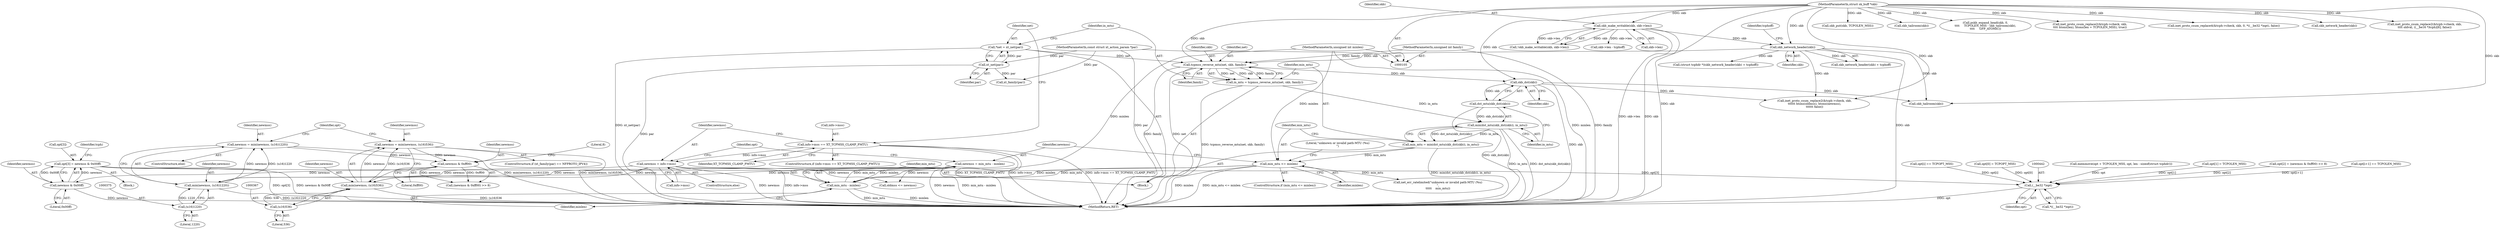 digraph "0_linux_2638fd0f92d4397884fd991d8f4925cb3f081901@array" {
"1000426" [label="(Call,opt[3] = newmss & 0x00ff)"];
"1000430" [label="(Call,newmss & 0x00ff)"];
"1000422" [label="(Call,newmss & 0xff00)"];
"1000370" [label="(Call,newmss = min(newmss, (u16)1220))"];
"1000372" [label="(Call,min(newmss, (u16)1220))"];
"1000220" [label="(Call,newmss = min_mtu - minlen)"];
"1000222" [label="(Call,min_mtu - minlen)"];
"1000210" [label="(Call,min_mtu <= minlen)"];
"1000202" [label="(Call,min_mtu = min(dst_mtu(skb_dst(skb)), in_mtu))"];
"1000204" [label="(Call,min(dst_mtu(skb_dst(skb)), in_mtu))"];
"1000205" [label="(Call,dst_mtu(skb_dst(skb)))"];
"1000206" [label="(Call,skb_dst(skb))"];
"1000197" [label="(Call,tcpmss_reverse_mtu(net, skb, family))"];
"1000190" [label="(Call,*net = xt_net(par))"];
"1000192" [label="(Call,xt_net(par))"];
"1000107" [label="(MethodParameterIn,const struct xt_action_param *par)"];
"1000165" [label="(Call,skb_network_header(skb))"];
"1000135" [label="(Call,skb_make_writable(skb, skb->len))"];
"1000106" [label="(MethodParameterIn,struct sk_buff *skb)"];
"1000108" [label="(MethodParameterIn,unsigned int family)"];
"1000195" [label="(Call,in_mtu = tcpmss_reverse_mtu(net, skb, family))"];
"1000110" [label="(MethodParameterIn,unsigned int minlen)"];
"1000226" [label="(Call,newmss = info->mss)"];
"1000183" [label="(Call,info->mss == XT_TCPMSS_CLAMP_PMTU)"];
"1000374" [label="(Call,(u16)1220)"];
"1000362" [label="(Call,newmss = min(newmss, (u16)536))"];
"1000364" [label="(Call,min(newmss, (u16)536))"];
"1000366" [label="(Call,(u16)536)"];
"1000441" [label="(Call,(__be32 *)opt)"];
"1000363" [label="(Identifier,newmss)"];
"1000374" [label="(Call,(u16)1220)"];
"1000354" [label="(Call,skb_put(skb, TCPOLEN_MSS))"];
"1000371" [label="(Identifier,newmss)"];
"1000184" [label="(Call,info->mss)"];
"1000359" [label="(Call,xt_family(par))"];
"1000370" [label="(Call,newmss = min(newmss, (u16)1220))"];
"1000107" [label="(MethodParameterIn,const struct xt_action_param *par)"];
"1000232" [label="(Identifier,opt)"];
"1000222" [label="(Call,min_mtu - minlen)"];
"1000191" [label="(Identifier,net)"];
"1000422" [label="(Call,newmss & 0xff00)"];
"1000206" [label="(Call,skb_dst(skb))"];
"1000373" [label="(Identifier,newmss)"];
"1000199" [label="(Identifier,skb)"];
"1000202" [label="(Call,min_mtu = min(dst_mtu(skb_dst(skb)), in_mtu))"];
"1000214" [label="(Call,net_err_ratelimited(\"unknown or invalid path-MTU (%u)\n\",\n\t\t\t\t\t    min_mtu))"];
"1000340" [label="(Call,skb_tailroom(skb))"];
"1000309" [label="(Call,inet_proto_csum_replace2(&tcph->check, skb,\n\t\t\t\t\t\t htons(oldmss), htons(newmss),\n\t\t\t\t\t\t false))"];
"1000135" [label="(Call,skb_make_writable(skb, skb->len))"];
"1000209" [label="(ControlStructure,if (min_mtu <= minlen))"];
"1000357" [label="(ControlStructure,if (xt_family(par) == NFPROTO_IPV4))"];
"1000145" [label="(Call,skb->len - tcphoff)"];
"1000167" [label="(Identifier,tcphoff)"];
"1000425" [label="(Literal,8)"];
"1000215" [label="(Literal,\"unknown or invalid path-MTU (%u)\n\")"];
"1000196" [label="(Identifier,in_mtu)"];
"1000192" [label="(Call,xt_net(par))"];
"1000421" [label="(Call,(newmss & 0xff00) >> 8)"];
"1000195" [label="(Call,in_mtu = tcpmss_reverse_mtu(net, skb, family))"];
"1000198" [label="(Identifier,net)"];
"1000137" [label="(Call,skb->len)"];
"1000330" [label="(Call,skb_tailroom(skb))"];
"1000441" [label="(Call,(__be32 *)opt)"];
"1000362" [label="(Call,newmss = min(newmss, (u16)536))"];
"1000385" [label="(Call,memmove(opt + TCPOLEN_MSS, opt, len - sizeof(struct tcphdr)))"];
"1000164" [label="(Call,skb_network_header(skb) + tcphoff)"];
"1000335" [label="(Call,pskb_expand_head(skb, 0,\n\t\t\t\t     TCPOLEN_MSS - skb_tailroom(skb),\n\t\t\t\t     GFP_ATOMIC))"];
"1000412" [label="(Call,opt[1] = TCPOLEN_MSS)"];
"1000197" [label="(Call,tcpmss_reverse_mtu(net, skb, family))"];
"1000443" [label="(Identifier,opt)"];
"1000188" [label="(Block,)"];
"1000394" [label="(Call,inet_proto_csum_replace2(&tcph->check, skb,\n\t\t\t\t htons(len), htons(len + TCPOLEN_MSS), true))"];
"1000424" [label="(Literal,0xff00)"];
"1000187" [label="(Identifier,XT_TCPMSS_CLAMP_PMTU)"];
"1000204" [label="(Call,min(dst_mtu(skb_dst(skb)), in_mtu))"];
"1000372" [label="(Call,min(newmss, (u16)1220))"];
"1000162" [label="(Call,(struct tcphdr *)(skb_network_header(skb) + tcphoff))"];
"1000436" [label="(Identifier,tcph)"];
"1000165" [label="(Call,skb_network_header(skb))"];
"1000417" [label="(Call,opt[2] = (newmss & 0xff00) >> 8)"];
"1000226" [label="(Call,newmss = info->mss)"];
"1000212" [label="(Identifier,minlen)"];
"1000369" [label="(ControlStructure,else)"];
"1000433" [label="(Call,inet_proto_csum_replace4(&tcph->check, skb, 0, *((__be32 *)opt), false))"];
"1000368" [label="(Literal,536)"];
"1000208" [label="(Identifier,in_mtu)"];
"1000224" [label="(Identifier,minlen)"];
"1000228" [label="(Call,info->mss)"];
"1000225" [label="(ControlStructure,else)"];
"1000351" [label="(Call,skb_network_header(skb))"];
"1000183" [label="(Call,info->mss == XT_TCPMSS_CLAMP_PMTU)"];
"1000474" [label="(MethodReturn,RET)"];
"1000207" [label="(Identifier,skb)"];
"1000423" [label="(Identifier,newmss)"];
"1000378" [label="(Identifier,opt)"];
"1000110" [label="(MethodParameterIn,unsigned int minlen)"];
"1000190" [label="(Call,*net = xt_net(par))"];
"1000106" [label="(MethodParameterIn,struct sk_buff *skb)"];
"1000431" [label="(Identifier,newmss)"];
"1000134" [label="(Call,!skb_make_writable(skb, skb->len))"];
"1000166" [label="(Identifier,skb)"];
"1000221" [label="(Identifier,newmss)"];
"1000193" [label="(Identifier,par)"];
"1000220" [label="(Call,newmss = min_mtu - minlen)"];
"1000259" [label="(Call,opt[i+1] == TCPOLEN_MSS)"];
"1000136" [label="(Identifier,skb)"];
"1000210" [label="(Call,min_mtu <= minlen)"];
"1000108" [label="(MethodParameterIn,unsigned int family)"];
"1000284" [label="(Call,oldmss <= newmss)"];
"1000200" [label="(Identifier,family)"];
"1000223" [label="(Identifier,min_mtu)"];
"1000227" [label="(Identifier,newmss)"];
"1000205" [label="(Call,dst_mtu(skb_dst(skb)))"];
"1000364" [label="(Call,min(newmss, (u16)536))"];
"1000376" [label="(Literal,1220)"];
"1000203" [label="(Identifier,min_mtu)"];
"1000366" [label="(Call,(u16)536)"];
"1000427" [label="(Call,opt[3])"];
"1000254" [label="(Call,opt[i] == TCPOPT_MSS)"];
"1000211" [label="(Identifier,min_mtu)"];
"1000365" [label="(Identifier,newmss)"];
"1000440" [label="(Call,*((__be32 *)opt))"];
"1000426" [label="(Call,opt[3] = newmss & 0x00ff)"];
"1000111" [label="(Block,)"];
"1000430" [label="(Call,newmss & 0x00ff)"];
"1000459" [label="(Call,inet_proto_csum_replace2(&tcph->check, skb,\n\t\t\t\t oldval, ((__be16 *)tcph)[6], false))"];
"1000432" [label="(Literal,0x00ff)"];
"1000407" [label="(Call,opt[0] = TCPOPT_MSS)"];
"1000182" [label="(ControlStructure,if (info->mss == XT_TCPMSS_CLAMP_PMTU))"];
"1000426" -> "1000111"  [label="AST: "];
"1000426" -> "1000430"  [label="CFG: "];
"1000427" -> "1000426"  [label="AST: "];
"1000430" -> "1000426"  [label="AST: "];
"1000436" -> "1000426"  [label="CFG: "];
"1000426" -> "1000474"  [label="DDG: opt[3]"];
"1000426" -> "1000474"  [label="DDG: newmss & 0x00ff"];
"1000430" -> "1000426"  [label="DDG: newmss"];
"1000430" -> "1000426"  [label="DDG: 0x00ff"];
"1000426" -> "1000441"  [label="DDG: opt[3]"];
"1000430" -> "1000432"  [label="CFG: "];
"1000431" -> "1000430"  [label="AST: "];
"1000432" -> "1000430"  [label="AST: "];
"1000430" -> "1000474"  [label="DDG: newmss"];
"1000422" -> "1000430"  [label="DDG: newmss"];
"1000422" -> "1000421"  [label="AST: "];
"1000422" -> "1000424"  [label="CFG: "];
"1000423" -> "1000422"  [label="AST: "];
"1000424" -> "1000422"  [label="AST: "];
"1000425" -> "1000422"  [label="CFG: "];
"1000422" -> "1000421"  [label="DDG: newmss"];
"1000422" -> "1000421"  [label="DDG: 0xff00"];
"1000370" -> "1000422"  [label="DDG: newmss"];
"1000362" -> "1000422"  [label="DDG: newmss"];
"1000370" -> "1000369"  [label="AST: "];
"1000370" -> "1000372"  [label="CFG: "];
"1000371" -> "1000370"  [label="AST: "];
"1000372" -> "1000370"  [label="AST: "];
"1000378" -> "1000370"  [label="CFG: "];
"1000370" -> "1000474"  [label="DDG: min(newmss, (u16)1220)"];
"1000372" -> "1000370"  [label="DDG: newmss"];
"1000372" -> "1000370"  [label="DDG: (u16)1220"];
"1000372" -> "1000374"  [label="CFG: "];
"1000373" -> "1000372"  [label="AST: "];
"1000374" -> "1000372"  [label="AST: "];
"1000372" -> "1000474"  [label="DDG: (u16)1220"];
"1000220" -> "1000372"  [label="DDG: newmss"];
"1000226" -> "1000372"  [label="DDG: newmss"];
"1000374" -> "1000372"  [label="DDG: 1220"];
"1000220" -> "1000188"  [label="AST: "];
"1000220" -> "1000222"  [label="CFG: "];
"1000221" -> "1000220"  [label="AST: "];
"1000222" -> "1000220"  [label="AST: "];
"1000232" -> "1000220"  [label="CFG: "];
"1000220" -> "1000474"  [label="DDG: newmss"];
"1000220" -> "1000474"  [label="DDG: min_mtu - minlen"];
"1000222" -> "1000220"  [label="DDG: min_mtu"];
"1000222" -> "1000220"  [label="DDG: minlen"];
"1000220" -> "1000284"  [label="DDG: newmss"];
"1000220" -> "1000364"  [label="DDG: newmss"];
"1000222" -> "1000224"  [label="CFG: "];
"1000223" -> "1000222"  [label="AST: "];
"1000224" -> "1000222"  [label="AST: "];
"1000222" -> "1000474"  [label="DDG: min_mtu"];
"1000222" -> "1000474"  [label="DDG: minlen"];
"1000210" -> "1000222"  [label="DDG: min_mtu"];
"1000210" -> "1000222"  [label="DDG: minlen"];
"1000110" -> "1000222"  [label="DDG: minlen"];
"1000210" -> "1000209"  [label="AST: "];
"1000210" -> "1000212"  [label="CFG: "];
"1000211" -> "1000210"  [label="AST: "];
"1000212" -> "1000210"  [label="AST: "];
"1000215" -> "1000210"  [label="CFG: "];
"1000221" -> "1000210"  [label="CFG: "];
"1000210" -> "1000474"  [label="DDG: min_mtu <= minlen"];
"1000210" -> "1000474"  [label="DDG: minlen"];
"1000202" -> "1000210"  [label="DDG: min_mtu"];
"1000110" -> "1000210"  [label="DDG: minlen"];
"1000210" -> "1000214"  [label="DDG: min_mtu"];
"1000202" -> "1000188"  [label="AST: "];
"1000202" -> "1000204"  [label="CFG: "];
"1000203" -> "1000202"  [label="AST: "];
"1000204" -> "1000202"  [label="AST: "];
"1000211" -> "1000202"  [label="CFG: "];
"1000202" -> "1000474"  [label="DDG: min(dst_mtu(skb_dst(skb)), in_mtu)"];
"1000204" -> "1000202"  [label="DDG: dst_mtu(skb_dst(skb))"];
"1000204" -> "1000202"  [label="DDG: in_mtu"];
"1000204" -> "1000208"  [label="CFG: "];
"1000205" -> "1000204"  [label="AST: "];
"1000208" -> "1000204"  [label="AST: "];
"1000204" -> "1000474"  [label="DDG: in_mtu"];
"1000204" -> "1000474"  [label="DDG: dst_mtu(skb_dst(skb))"];
"1000205" -> "1000204"  [label="DDG: skb_dst(skb)"];
"1000195" -> "1000204"  [label="DDG: in_mtu"];
"1000205" -> "1000206"  [label="CFG: "];
"1000206" -> "1000205"  [label="AST: "];
"1000208" -> "1000205"  [label="CFG: "];
"1000205" -> "1000474"  [label="DDG: skb_dst(skb)"];
"1000206" -> "1000205"  [label="DDG: skb"];
"1000206" -> "1000207"  [label="CFG: "];
"1000207" -> "1000206"  [label="AST: "];
"1000206" -> "1000474"  [label="DDG: skb"];
"1000197" -> "1000206"  [label="DDG: skb"];
"1000106" -> "1000206"  [label="DDG: skb"];
"1000206" -> "1000309"  [label="DDG: skb"];
"1000206" -> "1000330"  [label="DDG: skb"];
"1000197" -> "1000195"  [label="AST: "];
"1000197" -> "1000200"  [label="CFG: "];
"1000198" -> "1000197"  [label="AST: "];
"1000199" -> "1000197"  [label="AST: "];
"1000200" -> "1000197"  [label="AST: "];
"1000195" -> "1000197"  [label="CFG: "];
"1000197" -> "1000474"  [label="DDG: family"];
"1000197" -> "1000474"  [label="DDG: net"];
"1000197" -> "1000195"  [label="DDG: net"];
"1000197" -> "1000195"  [label="DDG: skb"];
"1000197" -> "1000195"  [label="DDG: family"];
"1000190" -> "1000197"  [label="DDG: net"];
"1000165" -> "1000197"  [label="DDG: skb"];
"1000106" -> "1000197"  [label="DDG: skb"];
"1000108" -> "1000197"  [label="DDG: family"];
"1000190" -> "1000188"  [label="AST: "];
"1000190" -> "1000192"  [label="CFG: "];
"1000191" -> "1000190"  [label="AST: "];
"1000192" -> "1000190"  [label="AST: "];
"1000196" -> "1000190"  [label="CFG: "];
"1000190" -> "1000474"  [label="DDG: xt_net(par)"];
"1000192" -> "1000190"  [label="DDG: par"];
"1000192" -> "1000193"  [label="CFG: "];
"1000193" -> "1000192"  [label="AST: "];
"1000192" -> "1000474"  [label="DDG: par"];
"1000107" -> "1000192"  [label="DDG: par"];
"1000192" -> "1000359"  [label="DDG: par"];
"1000107" -> "1000105"  [label="AST: "];
"1000107" -> "1000474"  [label="DDG: par"];
"1000107" -> "1000359"  [label="DDG: par"];
"1000165" -> "1000164"  [label="AST: "];
"1000165" -> "1000166"  [label="CFG: "];
"1000166" -> "1000165"  [label="AST: "];
"1000167" -> "1000165"  [label="CFG: "];
"1000165" -> "1000474"  [label="DDG: skb"];
"1000165" -> "1000162"  [label="DDG: skb"];
"1000165" -> "1000164"  [label="DDG: skb"];
"1000135" -> "1000165"  [label="DDG: skb"];
"1000106" -> "1000165"  [label="DDG: skb"];
"1000165" -> "1000309"  [label="DDG: skb"];
"1000165" -> "1000330"  [label="DDG: skb"];
"1000135" -> "1000134"  [label="AST: "];
"1000135" -> "1000137"  [label="CFG: "];
"1000136" -> "1000135"  [label="AST: "];
"1000137" -> "1000135"  [label="AST: "];
"1000134" -> "1000135"  [label="CFG: "];
"1000135" -> "1000474"  [label="DDG: skb"];
"1000135" -> "1000474"  [label="DDG: skb->len"];
"1000135" -> "1000134"  [label="DDG: skb"];
"1000135" -> "1000134"  [label="DDG: skb->len"];
"1000106" -> "1000135"  [label="DDG: skb"];
"1000135" -> "1000145"  [label="DDG: skb->len"];
"1000106" -> "1000105"  [label="AST: "];
"1000106" -> "1000474"  [label="DDG: skb"];
"1000106" -> "1000309"  [label="DDG: skb"];
"1000106" -> "1000330"  [label="DDG: skb"];
"1000106" -> "1000335"  [label="DDG: skb"];
"1000106" -> "1000340"  [label="DDG: skb"];
"1000106" -> "1000351"  [label="DDG: skb"];
"1000106" -> "1000354"  [label="DDG: skb"];
"1000106" -> "1000394"  [label="DDG: skb"];
"1000106" -> "1000433"  [label="DDG: skb"];
"1000106" -> "1000459"  [label="DDG: skb"];
"1000108" -> "1000105"  [label="AST: "];
"1000108" -> "1000474"  [label="DDG: family"];
"1000195" -> "1000188"  [label="AST: "];
"1000196" -> "1000195"  [label="AST: "];
"1000203" -> "1000195"  [label="CFG: "];
"1000195" -> "1000474"  [label="DDG: tcpmss_reverse_mtu(net, skb, family)"];
"1000110" -> "1000105"  [label="AST: "];
"1000110" -> "1000474"  [label="DDG: minlen"];
"1000226" -> "1000225"  [label="AST: "];
"1000226" -> "1000228"  [label="CFG: "];
"1000227" -> "1000226"  [label="AST: "];
"1000228" -> "1000226"  [label="AST: "];
"1000232" -> "1000226"  [label="CFG: "];
"1000226" -> "1000474"  [label="DDG: newmss"];
"1000226" -> "1000474"  [label="DDG: info->mss"];
"1000183" -> "1000226"  [label="DDG: info->mss"];
"1000226" -> "1000284"  [label="DDG: newmss"];
"1000226" -> "1000364"  [label="DDG: newmss"];
"1000183" -> "1000182"  [label="AST: "];
"1000183" -> "1000187"  [label="CFG: "];
"1000184" -> "1000183"  [label="AST: "];
"1000187" -> "1000183"  [label="AST: "];
"1000191" -> "1000183"  [label="CFG: "];
"1000227" -> "1000183"  [label="CFG: "];
"1000183" -> "1000474"  [label="DDG: XT_TCPMSS_CLAMP_PMTU"];
"1000183" -> "1000474"  [label="DDG: info->mss"];
"1000183" -> "1000474"  [label="DDG: info->mss == XT_TCPMSS_CLAMP_PMTU"];
"1000374" -> "1000376"  [label="CFG: "];
"1000375" -> "1000374"  [label="AST: "];
"1000376" -> "1000374"  [label="AST: "];
"1000362" -> "1000357"  [label="AST: "];
"1000362" -> "1000364"  [label="CFG: "];
"1000363" -> "1000362"  [label="AST: "];
"1000364" -> "1000362"  [label="AST: "];
"1000378" -> "1000362"  [label="CFG: "];
"1000362" -> "1000474"  [label="DDG: min(newmss, (u16)536)"];
"1000364" -> "1000362"  [label="DDG: newmss"];
"1000364" -> "1000362"  [label="DDG: (u16)536"];
"1000364" -> "1000366"  [label="CFG: "];
"1000365" -> "1000364"  [label="AST: "];
"1000366" -> "1000364"  [label="AST: "];
"1000364" -> "1000474"  [label="DDG: (u16)536"];
"1000366" -> "1000364"  [label="DDG: 536"];
"1000366" -> "1000368"  [label="CFG: "];
"1000367" -> "1000366"  [label="AST: "];
"1000368" -> "1000366"  [label="AST: "];
"1000441" -> "1000440"  [label="AST: "];
"1000441" -> "1000443"  [label="CFG: "];
"1000442" -> "1000441"  [label="AST: "];
"1000443" -> "1000441"  [label="AST: "];
"1000440" -> "1000441"  [label="CFG: "];
"1000441" -> "1000474"  [label="DDG: opt"];
"1000259" -> "1000441"  [label="DDG: opt[i+1]"];
"1000254" -> "1000441"  [label="DDG: opt[i]"];
"1000407" -> "1000441"  [label="DDG: opt[0]"];
"1000412" -> "1000441"  [label="DDG: opt[1]"];
"1000417" -> "1000441"  [label="DDG: opt[2]"];
"1000385" -> "1000441"  [label="DDG: opt"];
}
